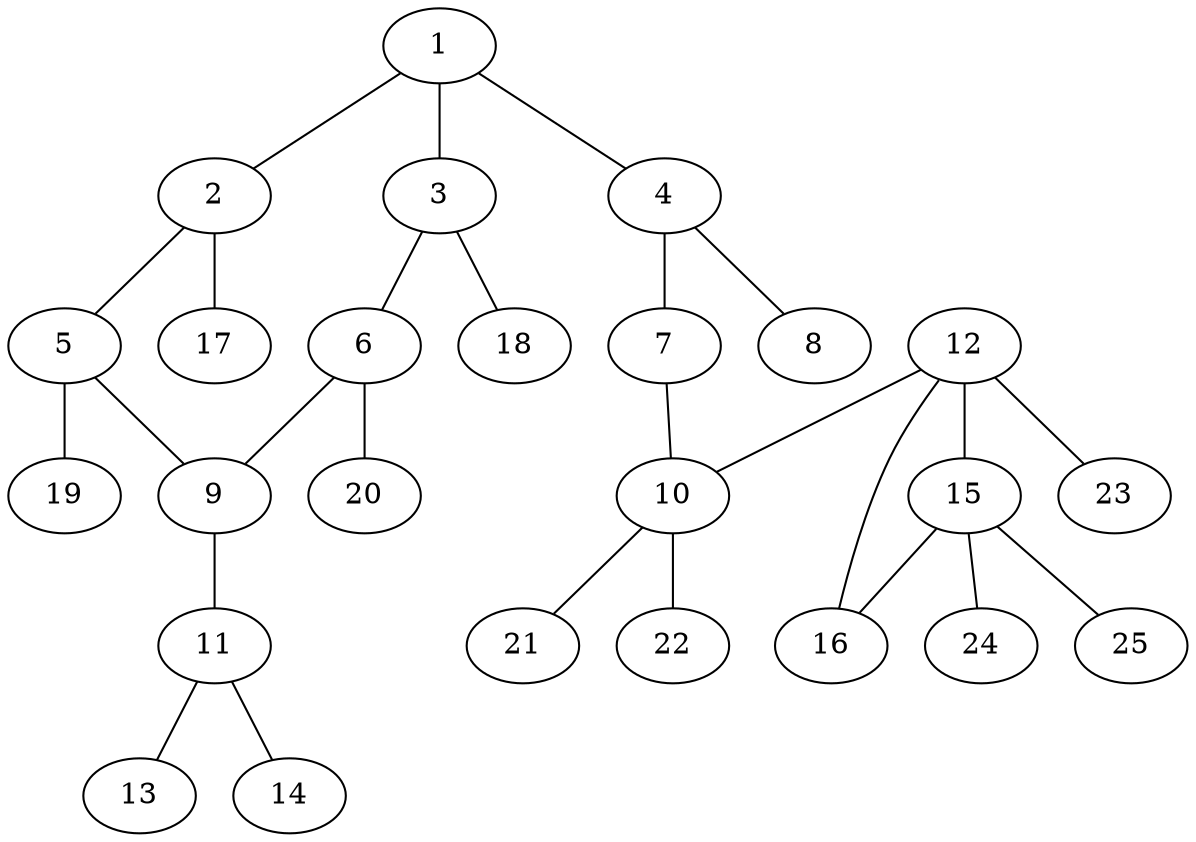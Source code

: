 graph molecule_3860 {
	1	 [chem=C];
	2	 [chem=C];
	1 -- 2	 [valence=2];
	3	 [chem=C];
	1 -- 3	 [valence=1];
	4	 [chem=C];
	1 -- 4	 [valence=1];
	5	 [chem=C];
	2 -- 5	 [valence=1];
	17	 [chem=H];
	2 -- 17	 [valence=1];
	6	 [chem=C];
	3 -- 6	 [valence=2];
	18	 [chem=H];
	3 -- 18	 [valence=1];
	7	 [chem=O];
	4 -- 7	 [valence=1];
	8	 [chem=O];
	4 -- 8	 [valence=2];
	9	 [chem=C];
	5 -- 9	 [valence=2];
	19	 [chem=H];
	5 -- 19	 [valence=1];
	6 -- 9	 [valence=1];
	20	 [chem=H];
	6 -- 20	 [valence=1];
	10	 [chem=C];
	7 -- 10	 [valence=1];
	11	 [chem=N];
	9 -- 11	 [valence=1];
	21	 [chem=H];
	10 -- 21	 [valence=1];
	22	 [chem=H];
	10 -- 22	 [valence=1];
	13	 [chem=O];
	11 -- 13	 [valence=2];
	14	 [chem=O];
	11 -- 14	 [valence=1];
	12	 [chem=C];
	12 -- 10	 [valence=1];
	15	 [chem=C];
	12 -- 15	 [valence=1];
	16	 [chem=O];
	12 -- 16	 [valence=1];
	23	 [chem=H];
	12 -- 23	 [valence=1];
	15 -- 16	 [valence=1];
	24	 [chem=H];
	15 -- 24	 [valence=1];
	25	 [chem=H];
	15 -- 25	 [valence=1];
}
